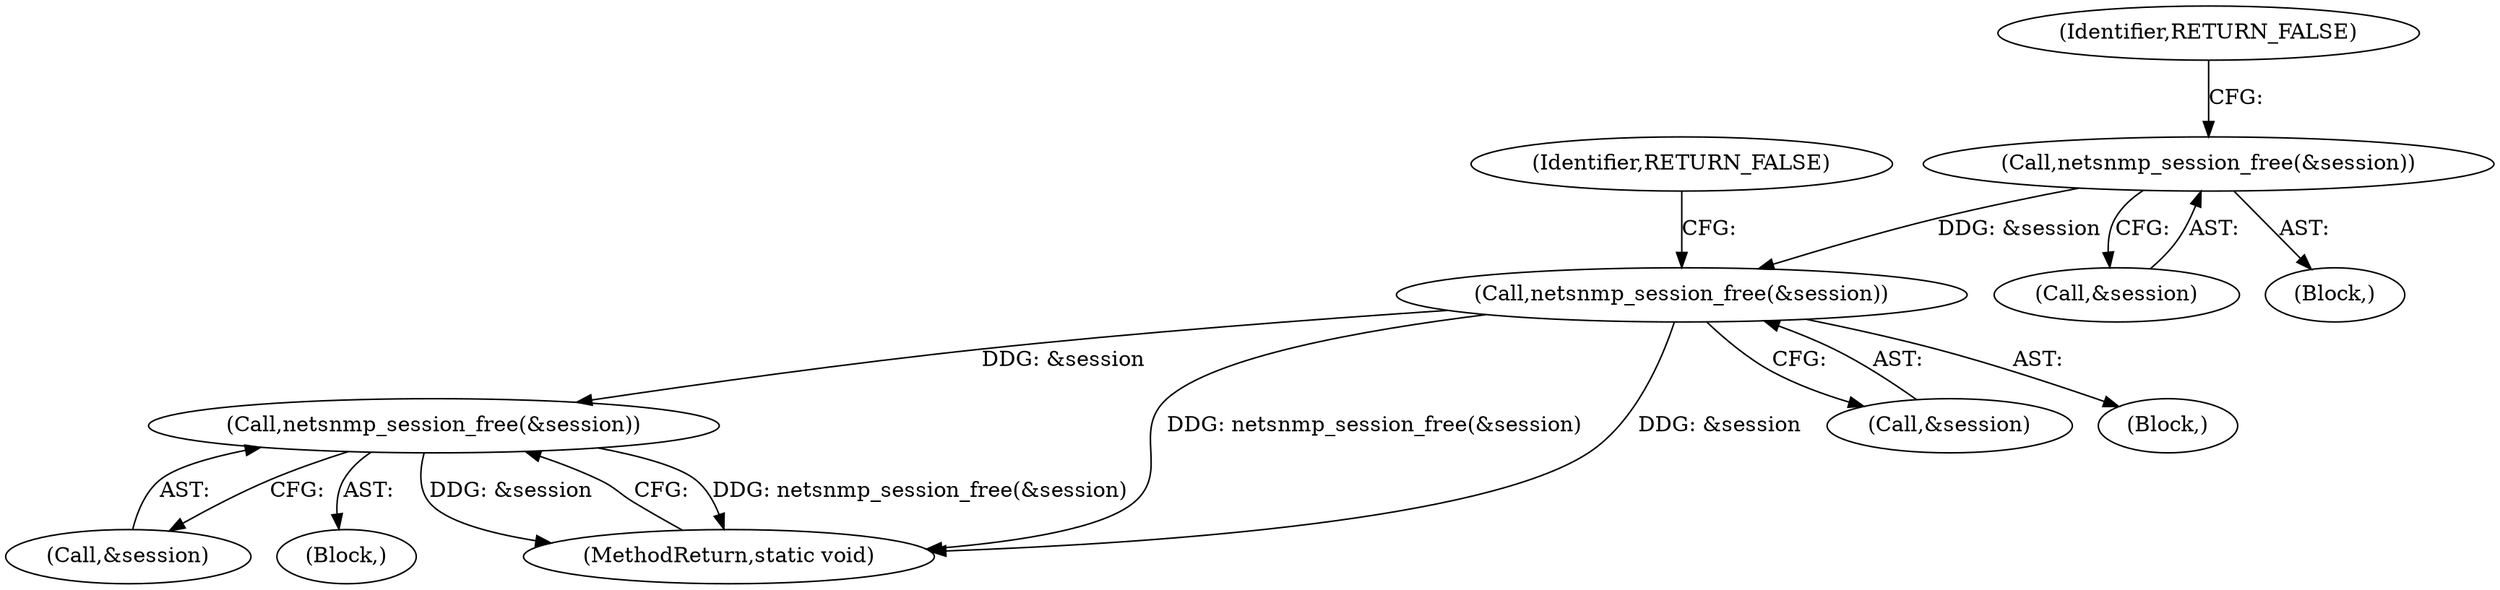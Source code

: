 digraph "0_php_cab1c3b3708eead315e033359d07049b23b147a3_3@API" {
"1000402" [label="(Call,netsnmp_session_free(&session))"];
"1000272" [label="(Call,netsnmp_session_free(&session))"];
"1000263" [label="(Call,netsnmp_session_free(&session))"];
"1000402" [label="(Call,netsnmp_session_free(&session))"];
"1000403" [label="(Call,&session)"];
"1000258" [label="(Block,)"];
"1000263" [label="(Call,netsnmp_session_free(&session))"];
"1000273" [label="(Call,&session)"];
"1000267" [label="(Block,)"];
"1000266" [label="(Identifier,RETURN_FALSE)"];
"1000425" [label="(MethodReturn,static void)"];
"1000401" [label="(Block,)"];
"1000275" [label="(Identifier,RETURN_FALSE)"];
"1000272" [label="(Call,netsnmp_session_free(&session))"];
"1000264" [label="(Call,&session)"];
"1000402" -> "1000401"  [label="AST: "];
"1000402" -> "1000403"  [label="CFG: "];
"1000403" -> "1000402"  [label="AST: "];
"1000425" -> "1000402"  [label="CFG: "];
"1000402" -> "1000425"  [label="DDG: netsnmp_session_free(&session)"];
"1000402" -> "1000425"  [label="DDG: &session"];
"1000272" -> "1000402"  [label="DDG: &session"];
"1000272" -> "1000267"  [label="AST: "];
"1000272" -> "1000273"  [label="CFG: "];
"1000273" -> "1000272"  [label="AST: "];
"1000275" -> "1000272"  [label="CFG: "];
"1000272" -> "1000425"  [label="DDG: &session"];
"1000272" -> "1000425"  [label="DDG: netsnmp_session_free(&session)"];
"1000263" -> "1000272"  [label="DDG: &session"];
"1000263" -> "1000258"  [label="AST: "];
"1000263" -> "1000264"  [label="CFG: "];
"1000264" -> "1000263"  [label="AST: "];
"1000266" -> "1000263"  [label="CFG: "];
}
